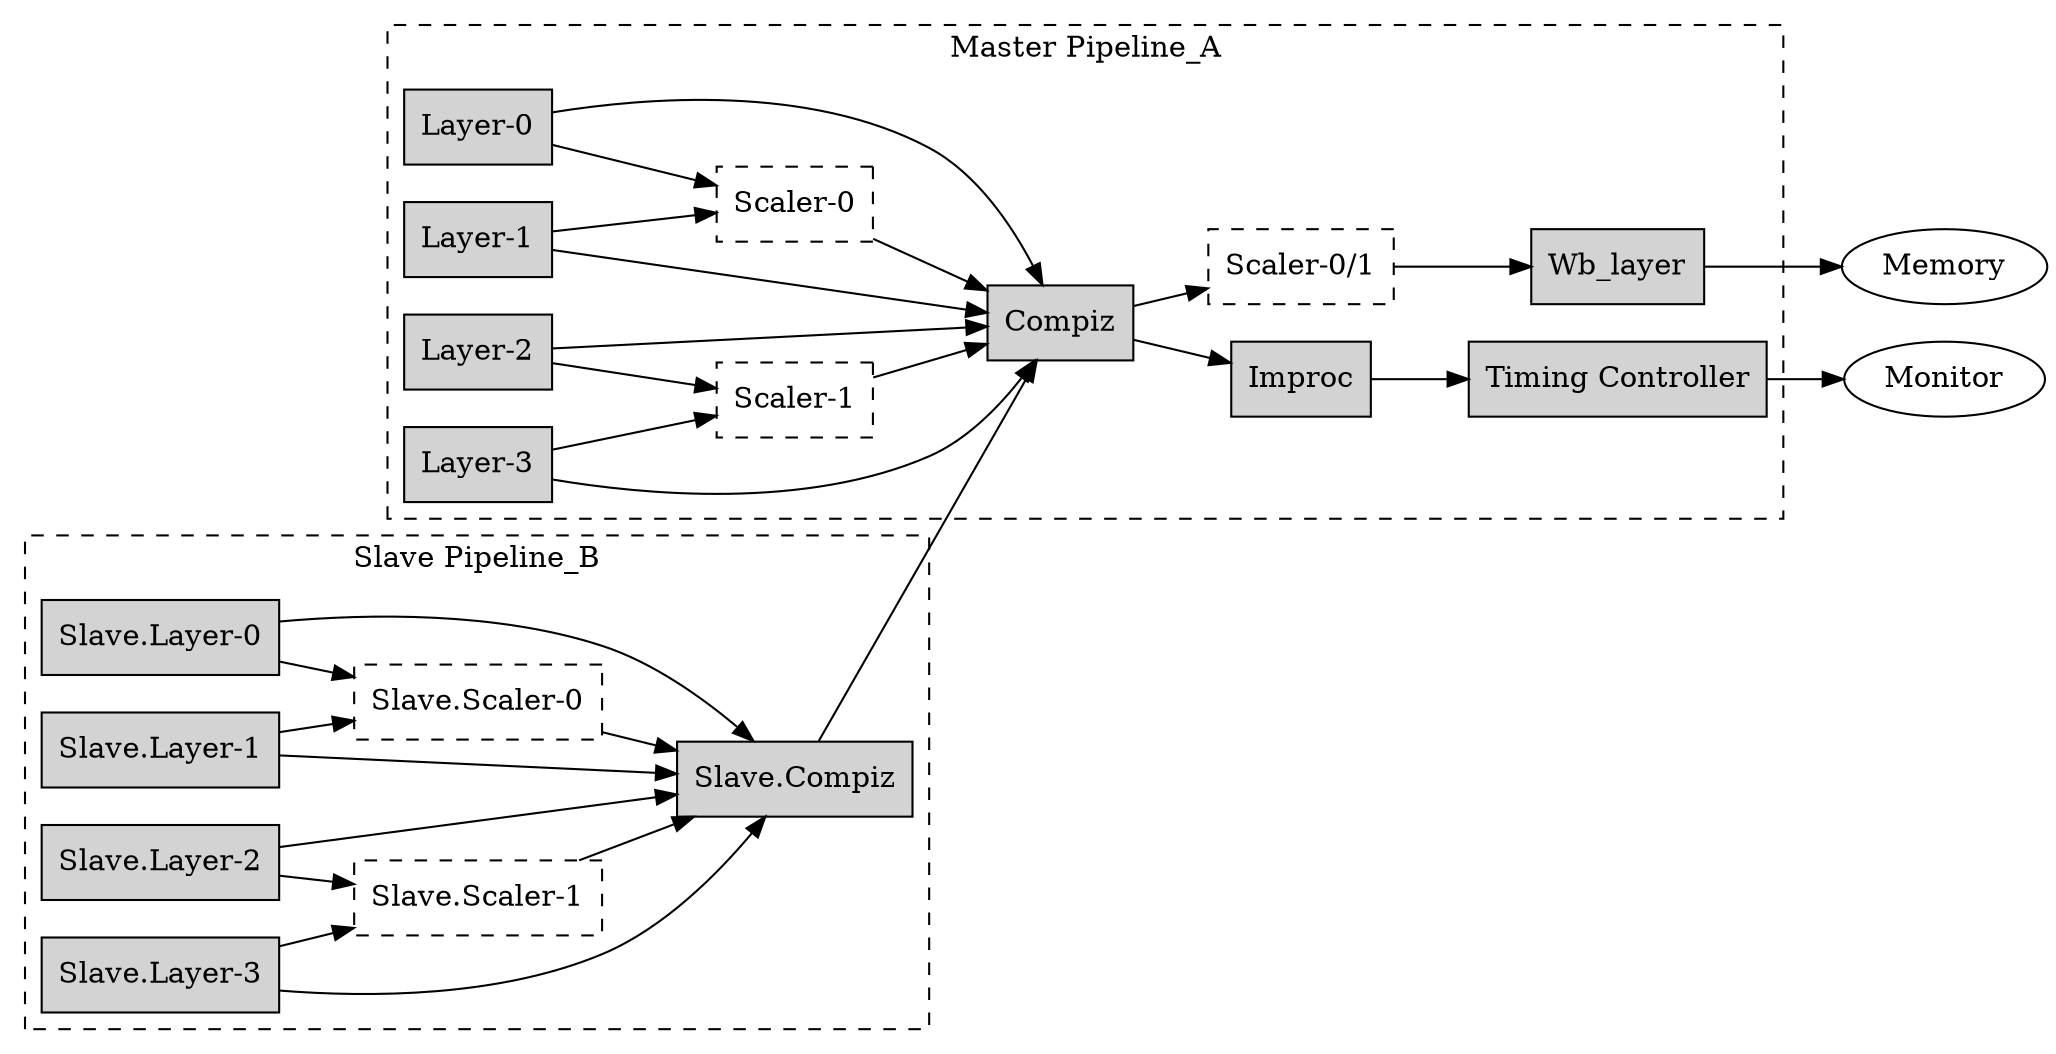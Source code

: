 digraph slave_ppl {
   rankdir=LR;

   subgraph  {
      "Memory";
      "Monitor";
   }
   node [shape=box]
   subgraph cluster_pipeline_slave {
       style=dashed
       label="Slave Pipeline_B"
       node [shape=box]
       {
           node [bgcolor=grey style=dashed]
           "Slave.Scaler-0";
           "Slave.Scaler-1";
       }

      node [bgcolor=grey style=filled]
      "Slave.Layer-0" -> "Slave.Scaler-0"
      "Slave.Layer-1" -> "Slave.Scaler-0"
      "Slave.Layer-2" -> "Slave.Scaler-1"
      "Slave.Layer-3" -> "Slave.Scaler-1"

      "Slave.Layer-0" -> "Slave.Compiz"
      "Slave.Layer-1" -> "Slave.Compiz"
      "Slave.Layer-2" -> "Slave.Compiz"
      "Slave.Layer-3" -> "Slave.Compiz"
      "Slave.Scaler-0" -> "Slave.Compiz"
      "Slave.Scaler-1" -> "Slave.Compiz"
   }

   subgraph cluster_pipeline_master {
       style=dashed
       label="Master Pipeline_A"
       node [shape=box]
       {
           node [bgcolor=grey style=dashed]
           "Scaler-0";
           "Scaler-1";
           "Scaler-0/1"
       }

      node [bgcolor=grey style=filled]
      "Layer-0" -> "Scaler-0"
      "Layer-1" -> "Scaler-0"
      "Layer-2" -> "Scaler-1"
      "Layer-3" -> "Scaler-1"

      "Slave.Compiz" -> "Compiz"
      "Layer-0" -> "Compiz"
      "Layer-1" -> "Compiz"
      "Layer-2" -> "Compiz"
      "Layer-3" -> "Compiz"
      "Scaler-0" -> "Compiz"
      "Scaler-1" -> "Compiz"

      "Compiz" -> "Scaler-0/1" -> "Wb_layer"
      "Compiz" -> "Improc" -> "Timing Controller"
   }

   "Wb_layer" -> "Memory"
   "Timing Controller" -> "Monitor"
}
